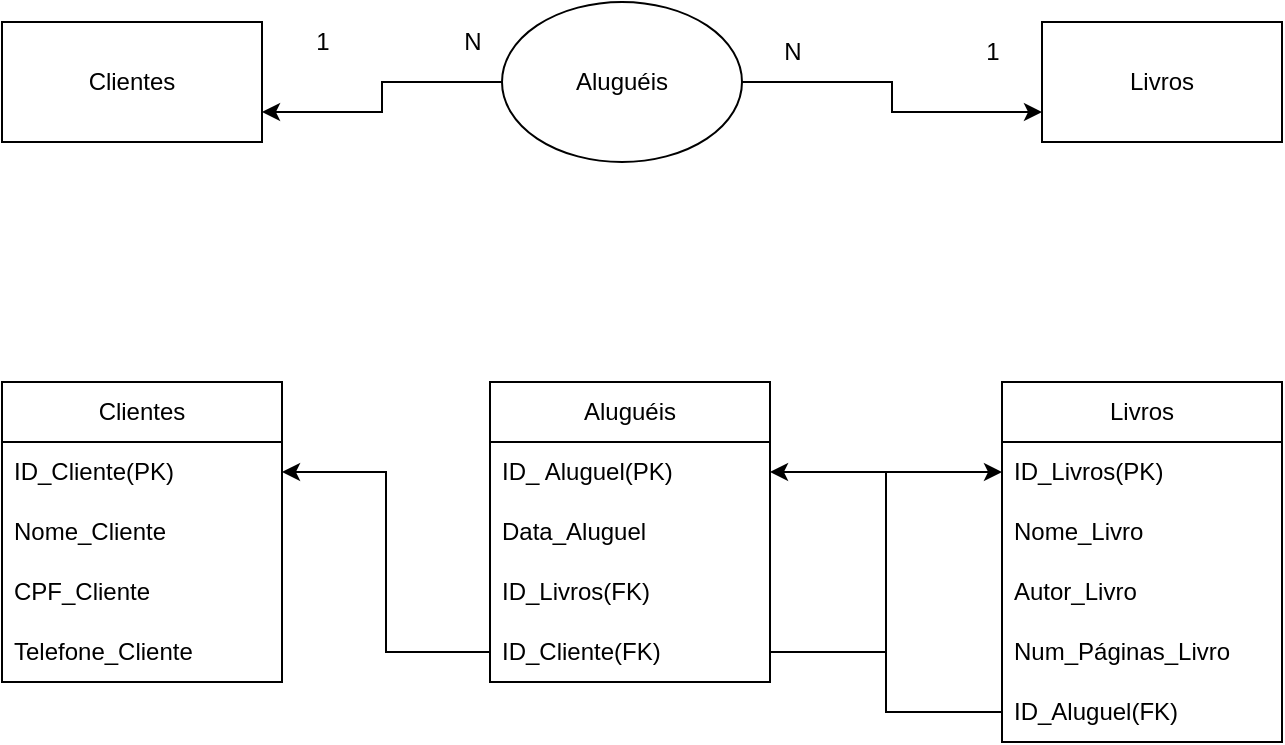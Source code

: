 <mxfile version="20.8.23" type="device"><diagram name="Página-1" id="KuYjhDkZ0_sVmCIpEmUD"><mxGraphModel dx="880" dy="484" grid="1" gridSize="10" guides="1" tooltips="1" connect="1" arrows="1" fold="1" page="1" pageScale="1" pageWidth="827" pageHeight="1169" math="0" shadow="0"><root><mxCell id="0"/><mxCell id="1" parent="0"/><mxCell id="qIPNWaiPqcQVpv6jDg_U-2" value="Clientes" style="rounded=0;whiteSpace=wrap;html=1;" vertex="1" parent="1"><mxGeometry x="30" y="60" width="130" height="60" as="geometry"/></mxCell><mxCell id="qIPNWaiPqcQVpv6jDg_U-20" style="edgeStyle=orthogonalEdgeStyle;rounded=0;orthogonalLoop=1;jettySize=auto;html=1;exitX=0;exitY=0.5;exitDx=0;exitDy=0;entryX=1;entryY=0.75;entryDx=0;entryDy=0;" edge="1" parent="1" source="qIPNWaiPqcQVpv6jDg_U-3" target="qIPNWaiPqcQVpv6jDg_U-2"><mxGeometry relative="1" as="geometry"/></mxCell><mxCell id="qIPNWaiPqcQVpv6jDg_U-21" style="edgeStyle=orthogonalEdgeStyle;rounded=0;orthogonalLoop=1;jettySize=auto;html=1;exitX=1;exitY=0.5;exitDx=0;exitDy=0;entryX=0;entryY=0.75;entryDx=0;entryDy=0;" edge="1" parent="1" source="qIPNWaiPqcQVpv6jDg_U-3" target="qIPNWaiPqcQVpv6jDg_U-4"><mxGeometry relative="1" as="geometry"/></mxCell><mxCell id="qIPNWaiPqcQVpv6jDg_U-3" value="Aluguéis" style="ellipse;whiteSpace=wrap;html=1;" vertex="1" parent="1"><mxGeometry x="280" y="50" width="120" height="80" as="geometry"/></mxCell><mxCell id="qIPNWaiPqcQVpv6jDg_U-4" value="Livros" style="rounded=0;whiteSpace=wrap;html=1;" vertex="1" parent="1"><mxGeometry x="550" y="60" width="120" height="60" as="geometry"/></mxCell><mxCell id="qIPNWaiPqcQVpv6jDg_U-5" value="Clientes" style="swimlane;fontStyle=0;childLayout=stackLayout;horizontal=1;startSize=30;horizontalStack=0;resizeParent=1;resizeParentMax=0;resizeLast=0;collapsible=1;marginBottom=0;whiteSpace=wrap;html=1;" vertex="1" parent="1"><mxGeometry x="30" y="240" width="140" height="150" as="geometry"><mxRectangle x="20" y="240" width="80" height="30" as="alternateBounds"/></mxGeometry></mxCell><mxCell id="qIPNWaiPqcQVpv6jDg_U-6" value="ID_Cliente(PK)" style="text;strokeColor=none;fillColor=none;align=left;verticalAlign=middle;spacingLeft=4;spacingRight=4;overflow=hidden;points=[[0,0.5],[1,0.5]];portConstraint=eastwest;rotatable=0;whiteSpace=wrap;html=1;" vertex="1" parent="qIPNWaiPqcQVpv6jDg_U-5"><mxGeometry y="30" width="140" height="30" as="geometry"/></mxCell><mxCell id="qIPNWaiPqcQVpv6jDg_U-7" value="Nome_Cliente" style="text;strokeColor=none;fillColor=none;align=left;verticalAlign=middle;spacingLeft=4;spacingRight=4;overflow=hidden;points=[[0,0.5],[1,0.5]];portConstraint=eastwest;rotatable=0;whiteSpace=wrap;html=1;" vertex="1" parent="qIPNWaiPqcQVpv6jDg_U-5"><mxGeometry y="60" width="140" height="30" as="geometry"/></mxCell><mxCell id="qIPNWaiPqcQVpv6jDg_U-32" value="CPF_Cliente" style="text;strokeColor=none;fillColor=none;align=left;verticalAlign=middle;spacingLeft=4;spacingRight=4;overflow=hidden;points=[[0,0.5],[1,0.5]];portConstraint=eastwest;rotatable=0;whiteSpace=wrap;html=1;" vertex="1" parent="qIPNWaiPqcQVpv6jDg_U-5"><mxGeometry y="90" width="140" height="30" as="geometry"/></mxCell><mxCell id="qIPNWaiPqcQVpv6jDg_U-31" value="Telefone_Cliente" style="text;strokeColor=none;fillColor=none;align=left;verticalAlign=middle;spacingLeft=4;spacingRight=4;overflow=hidden;points=[[0,0.5],[1,0.5]];portConstraint=eastwest;rotatable=0;whiteSpace=wrap;html=1;" vertex="1" parent="qIPNWaiPqcQVpv6jDg_U-5"><mxGeometry y="120" width="140" height="30" as="geometry"/></mxCell><mxCell id="qIPNWaiPqcQVpv6jDg_U-10" value="Aluguéis" style="swimlane;fontStyle=0;childLayout=stackLayout;horizontal=1;startSize=30;horizontalStack=0;resizeParent=1;resizeParentMax=0;resizeLast=0;collapsible=1;marginBottom=0;whiteSpace=wrap;html=1;" vertex="1" parent="1"><mxGeometry x="274" y="240" width="140" height="150" as="geometry"/></mxCell><mxCell id="qIPNWaiPqcQVpv6jDg_U-11" value="ID_ Aluguel(PK)" style="text;strokeColor=none;fillColor=none;align=left;verticalAlign=middle;spacingLeft=4;spacingRight=4;overflow=hidden;points=[[0,0.5],[1,0.5]];portConstraint=eastwest;rotatable=0;whiteSpace=wrap;html=1;" vertex="1" parent="qIPNWaiPqcQVpv6jDg_U-10"><mxGeometry y="30" width="140" height="30" as="geometry"/></mxCell><mxCell id="qIPNWaiPqcQVpv6jDg_U-12" value="Data_Aluguel" style="text;strokeColor=none;fillColor=none;align=left;verticalAlign=middle;spacingLeft=4;spacingRight=4;overflow=hidden;points=[[0,0.5],[1,0.5]];portConstraint=eastwest;rotatable=0;whiteSpace=wrap;html=1;" vertex="1" parent="qIPNWaiPqcQVpv6jDg_U-10"><mxGeometry y="60" width="140" height="30" as="geometry"/></mxCell><mxCell id="qIPNWaiPqcQVpv6jDg_U-13" value="ID_Livros(FK)" style="text;strokeColor=none;fillColor=none;align=left;verticalAlign=middle;spacingLeft=4;spacingRight=4;overflow=hidden;points=[[0,0.5],[1,0.5]];portConstraint=eastwest;rotatable=0;whiteSpace=wrap;html=1;" vertex="1" parent="qIPNWaiPqcQVpv6jDg_U-10"><mxGeometry y="90" width="140" height="30" as="geometry"/></mxCell><mxCell id="qIPNWaiPqcQVpv6jDg_U-33" value="ID_Cliente(FK)" style="text;strokeColor=none;fillColor=none;align=left;verticalAlign=middle;spacingLeft=4;spacingRight=4;overflow=hidden;points=[[0,0.5],[1,0.5]];portConstraint=eastwest;rotatable=0;whiteSpace=wrap;html=1;" vertex="1" parent="qIPNWaiPqcQVpv6jDg_U-10"><mxGeometry y="120" width="140" height="30" as="geometry"/></mxCell><mxCell id="qIPNWaiPqcQVpv6jDg_U-14" value="Livros" style="swimlane;fontStyle=0;childLayout=stackLayout;horizontal=1;startSize=30;horizontalStack=0;resizeParent=1;resizeParentMax=0;resizeLast=0;collapsible=1;marginBottom=0;whiteSpace=wrap;html=1;" vertex="1" parent="1"><mxGeometry x="530" y="240" width="140" height="180" as="geometry"/></mxCell><mxCell id="qIPNWaiPqcQVpv6jDg_U-15" value="ID_Livros(PK)" style="text;strokeColor=none;fillColor=none;align=left;verticalAlign=middle;spacingLeft=4;spacingRight=4;overflow=hidden;points=[[0,0.5],[1,0.5]];portConstraint=eastwest;rotatable=0;whiteSpace=wrap;html=1;" vertex="1" parent="qIPNWaiPqcQVpv6jDg_U-14"><mxGeometry y="30" width="140" height="30" as="geometry"/></mxCell><mxCell id="qIPNWaiPqcQVpv6jDg_U-16" value="Nome_Livro" style="text;strokeColor=none;fillColor=none;align=left;verticalAlign=middle;spacingLeft=4;spacingRight=4;overflow=hidden;points=[[0,0.5],[1,0.5]];portConstraint=eastwest;rotatable=0;whiteSpace=wrap;html=1;" vertex="1" parent="qIPNWaiPqcQVpv6jDg_U-14"><mxGeometry y="60" width="140" height="30" as="geometry"/></mxCell><mxCell id="qIPNWaiPqcQVpv6jDg_U-34" value="Autor_Livro" style="text;strokeColor=none;fillColor=none;align=left;verticalAlign=middle;spacingLeft=4;spacingRight=4;overflow=hidden;points=[[0,0.5],[1,0.5]];portConstraint=eastwest;rotatable=0;whiteSpace=wrap;html=1;" vertex="1" parent="qIPNWaiPqcQVpv6jDg_U-14"><mxGeometry y="90" width="140" height="30" as="geometry"/></mxCell><mxCell id="qIPNWaiPqcQVpv6jDg_U-35" value="Num_Páginas_Livro" style="text;strokeColor=none;fillColor=none;align=left;verticalAlign=middle;spacingLeft=4;spacingRight=4;overflow=hidden;points=[[0,0.5],[1,0.5]];portConstraint=eastwest;rotatable=0;whiteSpace=wrap;html=1;" vertex="1" parent="qIPNWaiPqcQVpv6jDg_U-14"><mxGeometry y="120" width="140" height="30" as="geometry"/></mxCell><mxCell id="qIPNWaiPqcQVpv6jDg_U-17" value="ID_Aluguel(FK)" style="text;strokeColor=none;fillColor=none;align=left;verticalAlign=middle;spacingLeft=4;spacingRight=4;overflow=hidden;points=[[0,0.5],[1,0.5]];portConstraint=eastwest;rotatable=0;whiteSpace=wrap;html=1;" vertex="1" parent="qIPNWaiPqcQVpv6jDg_U-14"><mxGeometry y="150" width="140" height="30" as="geometry"/></mxCell><mxCell id="qIPNWaiPqcQVpv6jDg_U-22" value="1" style="text;html=1;align=center;verticalAlign=middle;resizable=0;points=[];autosize=1;strokeColor=none;fillColor=none;" vertex="1" parent="1"><mxGeometry x="175" y="55" width="30" height="30" as="geometry"/></mxCell><mxCell id="qIPNWaiPqcQVpv6jDg_U-23" value="1" style="text;html=1;align=center;verticalAlign=middle;resizable=0;points=[];autosize=1;strokeColor=none;fillColor=none;" vertex="1" parent="1"><mxGeometry x="510" y="60" width="30" height="30" as="geometry"/></mxCell><mxCell id="qIPNWaiPqcQVpv6jDg_U-24" value="N" style="text;html=1;align=center;verticalAlign=middle;resizable=0;points=[];autosize=1;strokeColor=none;fillColor=none;" vertex="1" parent="1"><mxGeometry x="410" y="60" width="30" height="30" as="geometry"/></mxCell><mxCell id="qIPNWaiPqcQVpv6jDg_U-25" value="N" style="text;html=1;align=center;verticalAlign=middle;resizable=0;points=[];autosize=1;strokeColor=none;fillColor=none;" vertex="1" parent="1"><mxGeometry x="250" y="55" width="30" height="30" as="geometry"/></mxCell><mxCell id="qIPNWaiPqcQVpv6jDg_U-37" style="edgeStyle=orthogonalEdgeStyle;rounded=0;orthogonalLoop=1;jettySize=auto;html=1;exitX=1;exitY=0.5;exitDx=0;exitDy=0;entryX=0;entryY=0.5;entryDx=0;entryDy=0;" edge="1" parent="1" source="qIPNWaiPqcQVpv6jDg_U-33" target="qIPNWaiPqcQVpv6jDg_U-15"><mxGeometry relative="1" as="geometry"><mxPoint x="430" y="390" as="targetPoint"/></mxGeometry></mxCell><mxCell id="qIPNWaiPqcQVpv6jDg_U-38" style="edgeStyle=orthogonalEdgeStyle;rounded=0;orthogonalLoop=1;jettySize=auto;html=1;exitX=0;exitY=0.5;exitDx=0;exitDy=0;" edge="1" parent="1" source="qIPNWaiPqcQVpv6jDg_U-17" target="qIPNWaiPqcQVpv6jDg_U-11"><mxGeometry relative="1" as="geometry"/></mxCell><mxCell id="qIPNWaiPqcQVpv6jDg_U-39" style="edgeStyle=orthogonalEdgeStyle;rounded=0;orthogonalLoop=1;jettySize=auto;html=1;exitX=0;exitY=0.5;exitDx=0;exitDy=0;entryX=1;entryY=0.5;entryDx=0;entryDy=0;" edge="1" parent="1" source="qIPNWaiPqcQVpv6jDg_U-33" target="qIPNWaiPqcQVpv6jDg_U-6"><mxGeometry relative="1" as="geometry"/></mxCell></root></mxGraphModel></diagram></mxfile>